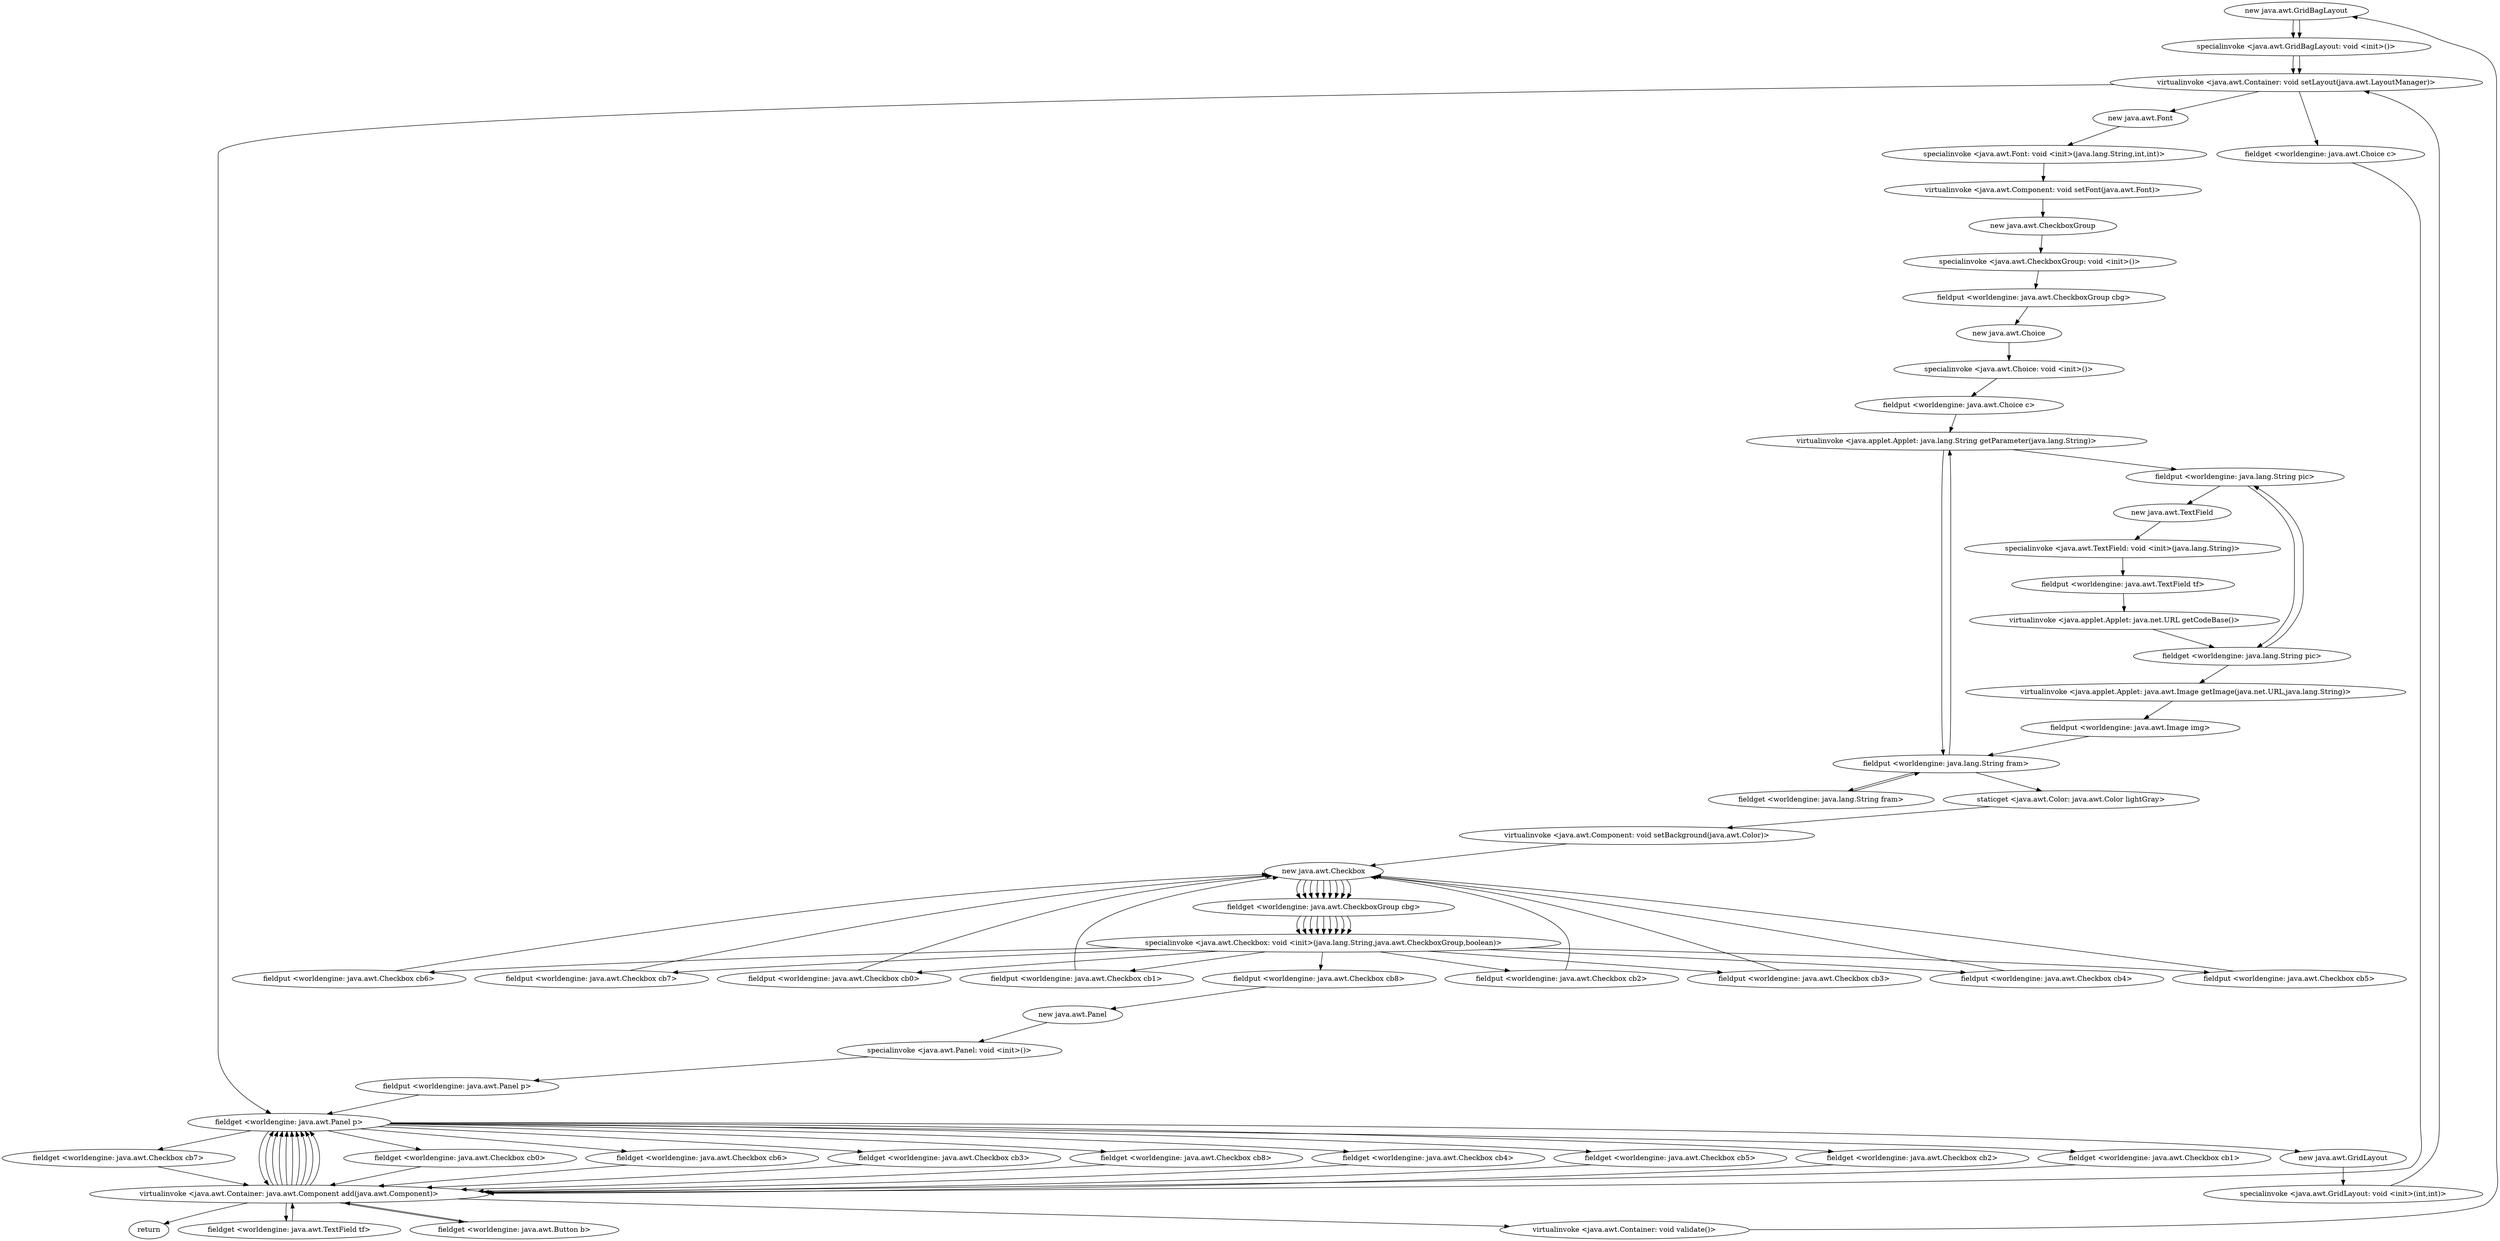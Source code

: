 digraph "" {
"new java.awt.GridBagLayout";
 "new java.awt.GridBagLayout"->"specialinvoke <java.awt.GridBagLayout: void <init>()>";
 "specialinvoke <java.awt.GridBagLayout: void <init>()>"->"virtualinvoke <java.awt.Container: void setLayout(java.awt.LayoutManager)>";
 "virtualinvoke <java.awt.Container: void setLayout(java.awt.LayoutManager)>"->"new java.awt.Font";
 "new java.awt.Font"->"specialinvoke <java.awt.Font: void <init>(java.lang.String,int,int)>";
 "specialinvoke <java.awt.Font: void <init>(java.lang.String,int,int)>"->"virtualinvoke <java.awt.Component: void setFont(java.awt.Font)>";
 "virtualinvoke <java.awt.Component: void setFont(java.awt.Font)>"->"new java.awt.CheckboxGroup";
 "new java.awt.CheckboxGroup"->"specialinvoke <java.awt.CheckboxGroup: void <init>()>";
 "specialinvoke <java.awt.CheckboxGroup: void <init>()>"->"fieldput <worldengine: java.awt.CheckboxGroup cbg>";
 "fieldput <worldengine: java.awt.CheckboxGroup cbg>"->"new java.awt.Choice";
 "new java.awt.Choice"->"specialinvoke <java.awt.Choice: void <init>()>";
 "specialinvoke <java.awt.Choice: void <init>()>"->"fieldput <worldengine: java.awt.Choice c>";
 "fieldput <worldengine: java.awt.Choice c>"->"virtualinvoke <java.applet.Applet: java.lang.String getParameter(java.lang.String)>";
 "virtualinvoke <java.applet.Applet: java.lang.String getParameter(java.lang.String)>"->"fieldput <worldengine: java.lang.String pic>";
 "fieldput <worldengine: java.lang.String pic>"->"fieldget <worldengine: java.lang.String pic>";
 "fieldget <worldengine: java.lang.String pic>"->"fieldput <worldengine: java.lang.String pic>";
 "fieldput <worldengine: java.lang.String pic>"->"new java.awt.TextField";
 "new java.awt.TextField"->"specialinvoke <java.awt.TextField: void <init>(java.lang.String)>";
 "specialinvoke <java.awt.TextField: void <init>(java.lang.String)>"->"fieldput <worldengine: java.awt.TextField tf>";
 "fieldput <worldengine: java.awt.TextField tf>"->"virtualinvoke <java.applet.Applet: java.net.URL getCodeBase()>";
 "virtualinvoke <java.applet.Applet: java.net.URL getCodeBase()>"->"fieldget <worldengine: java.lang.String pic>";
 "fieldget <worldengine: java.lang.String pic>"->"virtualinvoke <java.applet.Applet: java.awt.Image getImage(java.net.URL,java.lang.String)>";
 "virtualinvoke <java.applet.Applet: java.awt.Image getImage(java.net.URL,java.lang.String)>"->"fieldput <worldengine: java.awt.Image img>";
 "fieldput <worldengine: java.awt.Image img>"->"fieldput <worldengine: java.lang.String fram>";
 "fieldput <worldengine: java.lang.String fram>"->"virtualinvoke <java.applet.Applet: java.lang.String getParameter(java.lang.String)>";
 "virtualinvoke <java.applet.Applet: java.lang.String getParameter(java.lang.String)>"->"fieldput <worldengine: java.lang.String fram>";
 "fieldput <worldengine: java.lang.String fram>"->"fieldget <worldengine: java.lang.String fram>";
 "fieldget <worldengine: java.lang.String fram>"->"fieldput <worldengine: java.lang.String fram>";
 "fieldput <worldengine: java.lang.String fram>"->"staticget <java.awt.Color: java.awt.Color lightGray>";
 "staticget <java.awt.Color: java.awt.Color lightGray>"->"virtualinvoke <java.awt.Component: void setBackground(java.awt.Color)>";
 "virtualinvoke <java.awt.Component: void setBackground(java.awt.Color)>"->"new java.awt.Checkbox";
 "new java.awt.Checkbox"->"fieldget <worldengine: java.awt.CheckboxGroup cbg>";
 "fieldget <worldengine: java.awt.CheckboxGroup cbg>"->"specialinvoke <java.awt.Checkbox: void <init>(java.lang.String,java.awt.CheckboxGroup,boolean)>";
 "specialinvoke <java.awt.Checkbox: void <init>(java.lang.String,java.awt.CheckboxGroup,boolean)>"->"fieldput <worldengine: java.awt.Checkbox cb0>";
 "fieldput <worldengine: java.awt.Checkbox cb0>"->"new java.awt.Checkbox";
 "new java.awt.Checkbox"->"fieldget <worldengine: java.awt.CheckboxGroup cbg>";
 "fieldget <worldengine: java.awt.CheckboxGroup cbg>"->"specialinvoke <java.awt.Checkbox: void <init>(java.lang.String,java.awt.CheckboxGroup,boolean)>";
 "specialinvoke <java.awt.Checkbox: void <init>(java.lang.String,java.awt.CheckboxGroup,boolean)>"->"fieldput <worldengine: java.awt.Checkbox cb1>";
 "fieldput <worldengine: java.awt.Checkbox cb1>"->"new java.awt.Checkbox";
 "new java.awt.Checkbox"->"fieldget <worldengine: java.awt.CheckboxGroup cbg>";
 "fieldget <worldengine: java.awt.CheckboxGroup cbg>"->"specialinvoke <java.awt.Checkbox: void <init>(java.lang.String,java.awt.CheckboxGroup,boolean)>";
 "specialinvoke <java.awt.Checkbox: void <init>(java.lang.String,java.awt.CheckboxGroup,boolean)>"->"fieldput <worldengine: java.awt.Checkbox cb2>";
 "fieldput <worldengine: java.awt.Checkbox cb2>"->"new java.awt.Checkbox";
 "new java.awt.Checkbox"->"fieldget <worldengine: java.awt.CheckboxGroup cbg>";
 "fieldget <worldengine: java.awt.CheckboxGroup cbg>"->"specialinvoke <java.awt.Checkbox: void <init>(java.lang.String,java.awt.CheckboxGroup,boolean)>";
 "specialinvoke <java.awt.Checkbox: void <init>(java.lang.String,java.awt.CheckboxGroup,boolean)>"->"fieldput <worldengine: java.awt.Checkbox cb3>";
 "fieldput <worldengine: java.awt.Checkbox cb3>"->"new java.awt.Checkbox";
 "new java.awt.Checkbox"->"fieldget <worldengine: java.awt.CheckboxGroup cbg>";
 "fieldget <worldengine: java.awt.CheckboxGroup cbg>"->"specialinvoke <java.awt.Checkbox: void <init>(java.lang.String,java.awt.CheckboxGroup,boolean)>";
 "specialinvoke <java.awt.Checkbox: void <init>(java.lang.String,java.awt.CheckboxGroup,boolean)>"->"fieldput <worldengine: java.awt.Checkbox cb4>";
 "fieldput <worldengine: java.awt.Checkbox cb4>"->"new java.awt.Checkbox";
 "new java.awt.Checkbox"->"fieldget <worldengine: java.awt.CheckboxGroup cbg>";
 "fieldget <worldengine: java.awt.CheckboxGroup cbg>"->"specialinvoke <java.awt.Checkbox: void <init>(java.lang.String,java.awt.CheckboxGroup,boolean)>";
 "specialinvoke <java.awt.Checkbox: void <init>(java.lang.String,java.awt.CheckboxGroup,boolean)>"->"fieldput <worldengine: java.awt.Checkbox cb5>";
 "fieldput <worldengine: java.awt.Checkbox cb5>"->"new java.awt.Checkbox";
 "new java.awt.Checkbox"->"fieldget <worldengine: java.awt.CheckboxGroup cbg>";
 "fieldget <worldengine: java.awt.CheckboxGroup cbg>"->"specialinvoke <java.awt.Checkbox: void <init>(java.lang.String,java.awt.CheckboxGroup,boolean)>";
 "specialinvoke <java.awt.Checkbox: void <init>(java.lang.String,java.awt.CheckboxGroup,boolean)>"->"fieldput <worldengine: java.awt.Checkbox cb6>";
 "fieldput <worldengine: java.awt.Checkbox cb6>"->"new java.awt.Checkbox";
 "new java.awt.Checkbox"->"fieldget <worldengine: java.awt.CheckboxGroup cbg>";
 "fieldget <worldengine: java.awt.CheckboxGroup cbg>"->"specialinvoke <java.awt.Checkbox: void <init>(java.lang.String,java.awt.CheckboxGroup,boolean)>";
 "specialinvoke <java.awt.Checkbox: void <init>(java.lang.String,java.awt.CheckboxGroup,boolean)>"->"fieldput <worldengine: java.awt.Checkbox cb7>";
 "fieldput <worldengine: java.awt.Checkbox cb7>"->"new java.awt.Checkbox";
 "new java.awt.Checkbox"->"fieldget <worldengine: java.awt.CheckboxGroup cbg>";
 "fieldget <worldengine: java.awt.CheckboxGroup cbg>"->"specialinvoke <java.awt.Checkbox: void <init>(java.lang.String,java.awt.CheckboxGroup,boolean)>";
 "specialinvoke <java.awt.Checkbox: void <init>(java.lang.String,java.awt.CheckboxGroup,boolean)>"->"fieldput <worldengine: java.awt.Checkbox cb8>";
 "fieldput <worldengine: java.awt.Checkbox cb8>"->"new java.awt.Panel";
 "new java.awt.Panel"->"specialinvoke <java.awt.Panel: void <init>()>";
 "specialinvoke <java.awt.Panel: void <init>()>"->"fieldput <worldengine: java.awt.Panel p>";
 "fieldput <worldengine: java.awt.Panel p>"->"fieldget <worldengine: java.awt.Panel p>";
 "fieldget <worldengine: java.awt.Panel p>"->"new java.awt.GridLayout";
 "new java.awt.GridLayout"->"specialinvoke <java.awt.GridLayout: void <init>(int,int)>";
 "specialinvoke <java.awt.GridLayout: void <init>(int,int)>"->"virtualinvoke <java.awt.Container: void setLayout(java.awt.LayoutManager)>";
 "virtualinvoke <java.awt.Container: void setLayout(java.awt.LayoutManager)>"->"fieldget <worldengine: java.awt.Panel p>";
 "fieldget <worldengine: java.awt.Panel p>"->"fieldget <worldengine: java.awt.Checkbox cb0>";
 "fieldget <worldengine: java.awt.Checkbox cb0>"->"virtualinvoke <java.awt.Container: java.awt.Component add(java.awt.Component)>";
 "virtualinvoke <java.awt.Container: java.awt.Component add(java.awt.Component)>"->"fieldget <worldengine: java.awt.Panel p>";
 "fieldget <worldengine: java.awt.Panel p>"->"fieldget <worldengine: java.awt.Checkbox cb6>";
 "fieldget <worldengine: java.awt.Checkbox cb6>"->"virtualinvoke <java.awt.Container: java.awt.Component add(java.awt.Component)>";
 "virtualinvoke <java.awt.Container: java.awt.Component add(java.awt.Component)>"->"fieldget <worldengine: java.awt.Panel p>";
 "fieldget <worldengine: java.awt.Panel p>"->"fieldget <worldengine: java.awt.Checkbox cb3>";
 "fieldget <worldengine: java.awt.Checkbox cb3>"->"virtualinvoke <java.awt.Container: java.awt.Component add(java.awt.Component)>";
 "virtualinvoke <java.awt.Container: java.awt.Component add(java.awt.Component)>"->"fieldget <worldengine: java.awt.Panel p>";
 "fieldget <worldengine: java.awt.Panel p>"->"fieldget <worldengine: java.awt.Checkbox cb8>";
 "fieldget <worldengine: java.awt.Checkbox cb8>"->"virtualinvoke <java.awt.Container: java.awt.Component add(java.awt.Component)>";
 "virtualinvoke <java.awt.Container: java.awt.Component add(java.awt.Component)>"->"fieldget <worldengine: java.awt.Panel p>";
 "fieldget <worldengine: java.awt.Panel p>"->"fieldget <worldengine: java.awt.Checkbox cb4>";
 "fieldget <worldengine: java.awt.Checkbox cb4>"->"virtualinvoke <java.awt.Container: java.awt.Component add(java.awt.Component)>";
 "virtualinvoke <java.awt.Container: java.awt.Component add(java.awt.Component)>"->"fieldget <worldengine: java.awt.Panel p>";
 "fieldget <worldengine: java.awt.Panel p>"->"fieldget <worldengine: java.awt.Checkbox cb5>";
 "fieldget <worldengine: java.awt.Checkbox cb5>"->"virtualinvoke <java.awt.Container: java.awt.Component add(java.awt.Component)>";
 "virtualinvoke <java.awt.Container: java.awt.Component add(java.awt.Component)>"->"fieldget <worldengine: java.awt.Panel p>";
 "fieldget <worldengine: java.awt.Panel p>"->"fieldget <worldengine: java.awt.Checkbox cb2>";
 "fieldget <worldengine: java.awt.Checkbox cb2>"->"virtualinvoke <java.awt.Container: java.awt.Component add(java.awt.Component)>";
 "virtualinvoke <java.awt.Container: java.awt.Component add(java.awt.Component)>"->"fieldget <worldengine: java.awt.Panel p>";
 "fieldget <worldengine: java.awt.Panel p>"->"fieldget <worldengine: java.awt.Checkbox cb1>";
 "fieldget <worldengine: java.awt.Checkbox cb1>"->"virtualinvoke <java.awt.Container: java.awt.Component add(java.awt.Component)>";
 "virtualinvoke <java.awt.Container: java.awt.Component add(java.awt.Component)>"->"fieldget <worldengine: java.awt.Panel p>";
 "fieldget <worldengine: java.awt.Panel p>"->"fieldget <worldengine: java.awt.Checkbox cb7>";
 "fieldget <worldengine: java.awt.Checkbox cb7>"->"virtualinvoke <java.awt.Container: java.awt.Component add(java.awt.Component)>";
 "virtualinvoke <java.awt.Container: java.awt.Component add(java.awt.Component)>"->"fieldget <worldengine: java.awt.Panel p>";
 "fieldget <worldengine: java.awt.Panel p>"->"virtualinvoke <java.awt.Container: java.awt.Component add(java.awt.Component)>";
 "virtualinvoke <java.awt.Container: java.awt.Component add(java.awt.Component)>"->"virtualinvoke <java.awt.Container: void validate()>";
 "virtualinvoke <java.awt.Container: void validate()>"->"new java.awt.GridBagLayout";
 "new java.awt.GridBagLayout"->"specialinvoke <java.awt.GridBagLayout: void <init>()>";
 "specialinvoke <java.awt.GridBagLayout: void <init>()>"->"virtualinvoke <java.awt.Container: void setLayout(java.awt.LayoutManager)>";
 "virtualinvoke <java.awt.Container: void setLayout(java.awt.LayoutManager)>"->"fieldget <worldengine: java.awt.Choice c>";
 "fieldget <worldengine: java.awt.Choice c>"->"virtualinvoke <java.awt.Container: java.awt.Component add(java.awt.Component)>";
 "virtualinvoke <java.awt.Container: java.awt.Component add(java.awt.Component)>"->"fieldget <worldengine: java.awt.TextField tf>";
 "fieldget <worldengine: java.awt.TextField tf>"->"virtualinvoke <java.awt.Container: java.awt.Component add(java.awt.Component)>";
 "virtualinvoke <java.awt.Container: java.awt.Component add(java.awt.Component)>"->"fieldget <worldengine: java.awt.Button b>";
 "fieldget <worldengine: java.awt.Button b>"->"virtualinvoke <java.awt.Container: java.awt.Component add(java.awt.Component)>";
 "virtualinvoke <java.awt.Container: java.awt.Component add(java.awt.Component)>"->"return";
}

